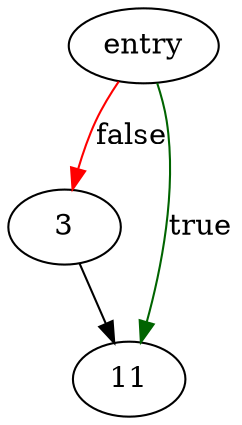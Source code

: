 digraph "randread_error" {
	// Node definitions.
	1 [label=entry];
	3;
	11;

	// Edge definitions.
	1 -> 3 [
		color=red
		label=false
	];
	1 -> 11 [
		color=darkgreen
		label=true
	];
	3 -> 11;
}